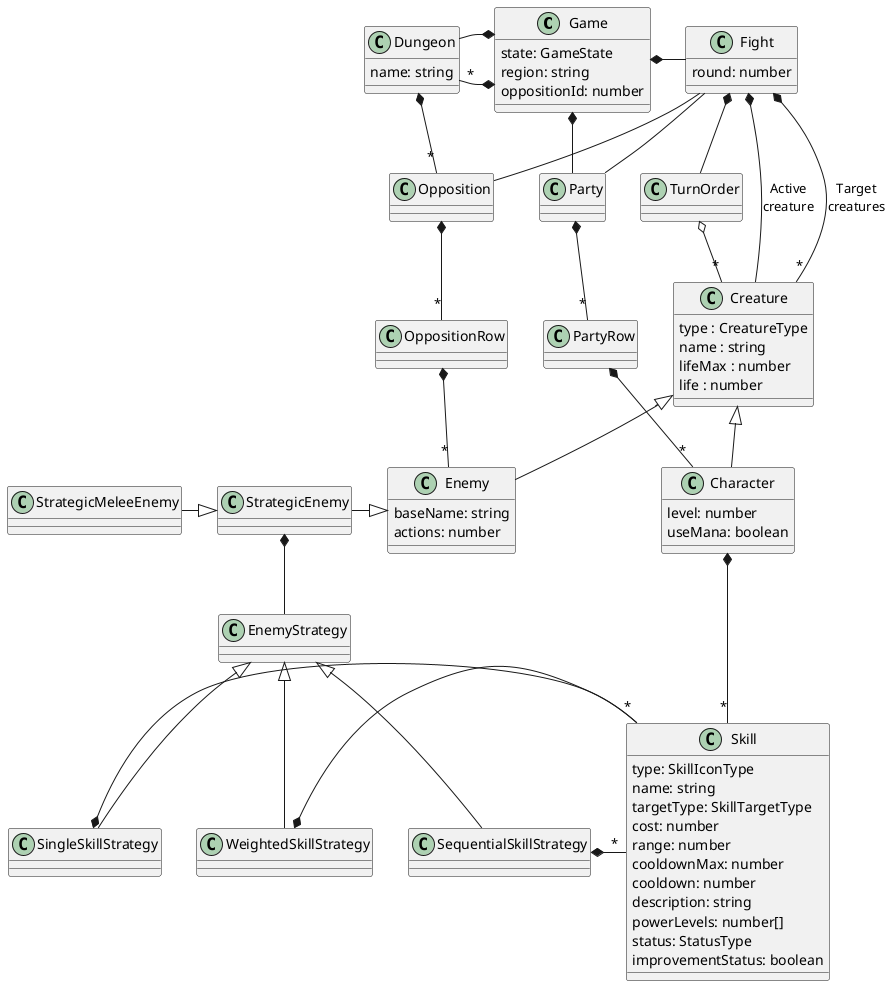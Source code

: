 @startuml

class Game {
  state: GameState
  region: string
  oppositionId: number
}

class Dungeon {
  name: string
}

class Fight {
  round: number
}

class Party {
}

class PartyRow {
}

class Opposition {
}

class OppositionRow {
}

class TurnOrder {
}

class Creature {
  type : CreatureType
  name : string
  lifeMax : number
  life : number
}

class Character {
  level: number
  useMana: boolean
}

class Enemy {
  baseName: string
  actions: number
}

class StrategicEnemy {
}

class StrategicMeleeEnemy {
}

class EnemyStrategy {
}

class SingleSkillStrategy {
}

class WeightedSkillStrategy {
}

class SequentialSkillStrategy {
}

class Skill {
  type: SkillIconType
  name: string
  targetType: SkillTargetType
  cost: number
  range: number
  cooldownMax: number
  cooldown: number
  description: string
  powerLevels: number[]
  status: StatusType
  improvementStatus: boolean
}

Game *-left- "*" Dungeon
Game *-left- Dungeon
Game *-right- Fight
Game *-- Party
Dungeon *-- "*" Opposition
Fight -- Party
Fight -- Opposition
Fight *-- TurnOrder
Fight *-- Creature : "Active\ncreature"
Fight *-- "*" Creature : "Target\ncreatures"
TurnOrder o-- "*" Creature
Party *-- "*" PartyRow
PartyRow *-- "*" Character
Opposition *-- "*" OppositionRow
OppositionRow *-- "*" Enemy
Creature <|-- Character
Character *-- "*" Skill
Creature <|-- Enemy
Enemy <|-right- StrategicEnemy
StrategicEnemy <|-left- StrategicMeleeEnemy
StrategicEnemy *-- EnemyStrategy
EnemyStrategy <|-- SingleSkillStrategy
SingleSkillStrategy *-right- Skill
EnemyStrategy <|-- WeightedSkillStrategy
EnemyStrategy <|-- SequentialSkillStrategy
WeightedSkillStrategy *-right- "*" Skill
SequentialSkillStrategy *-right- "*" Skill

@enduml
